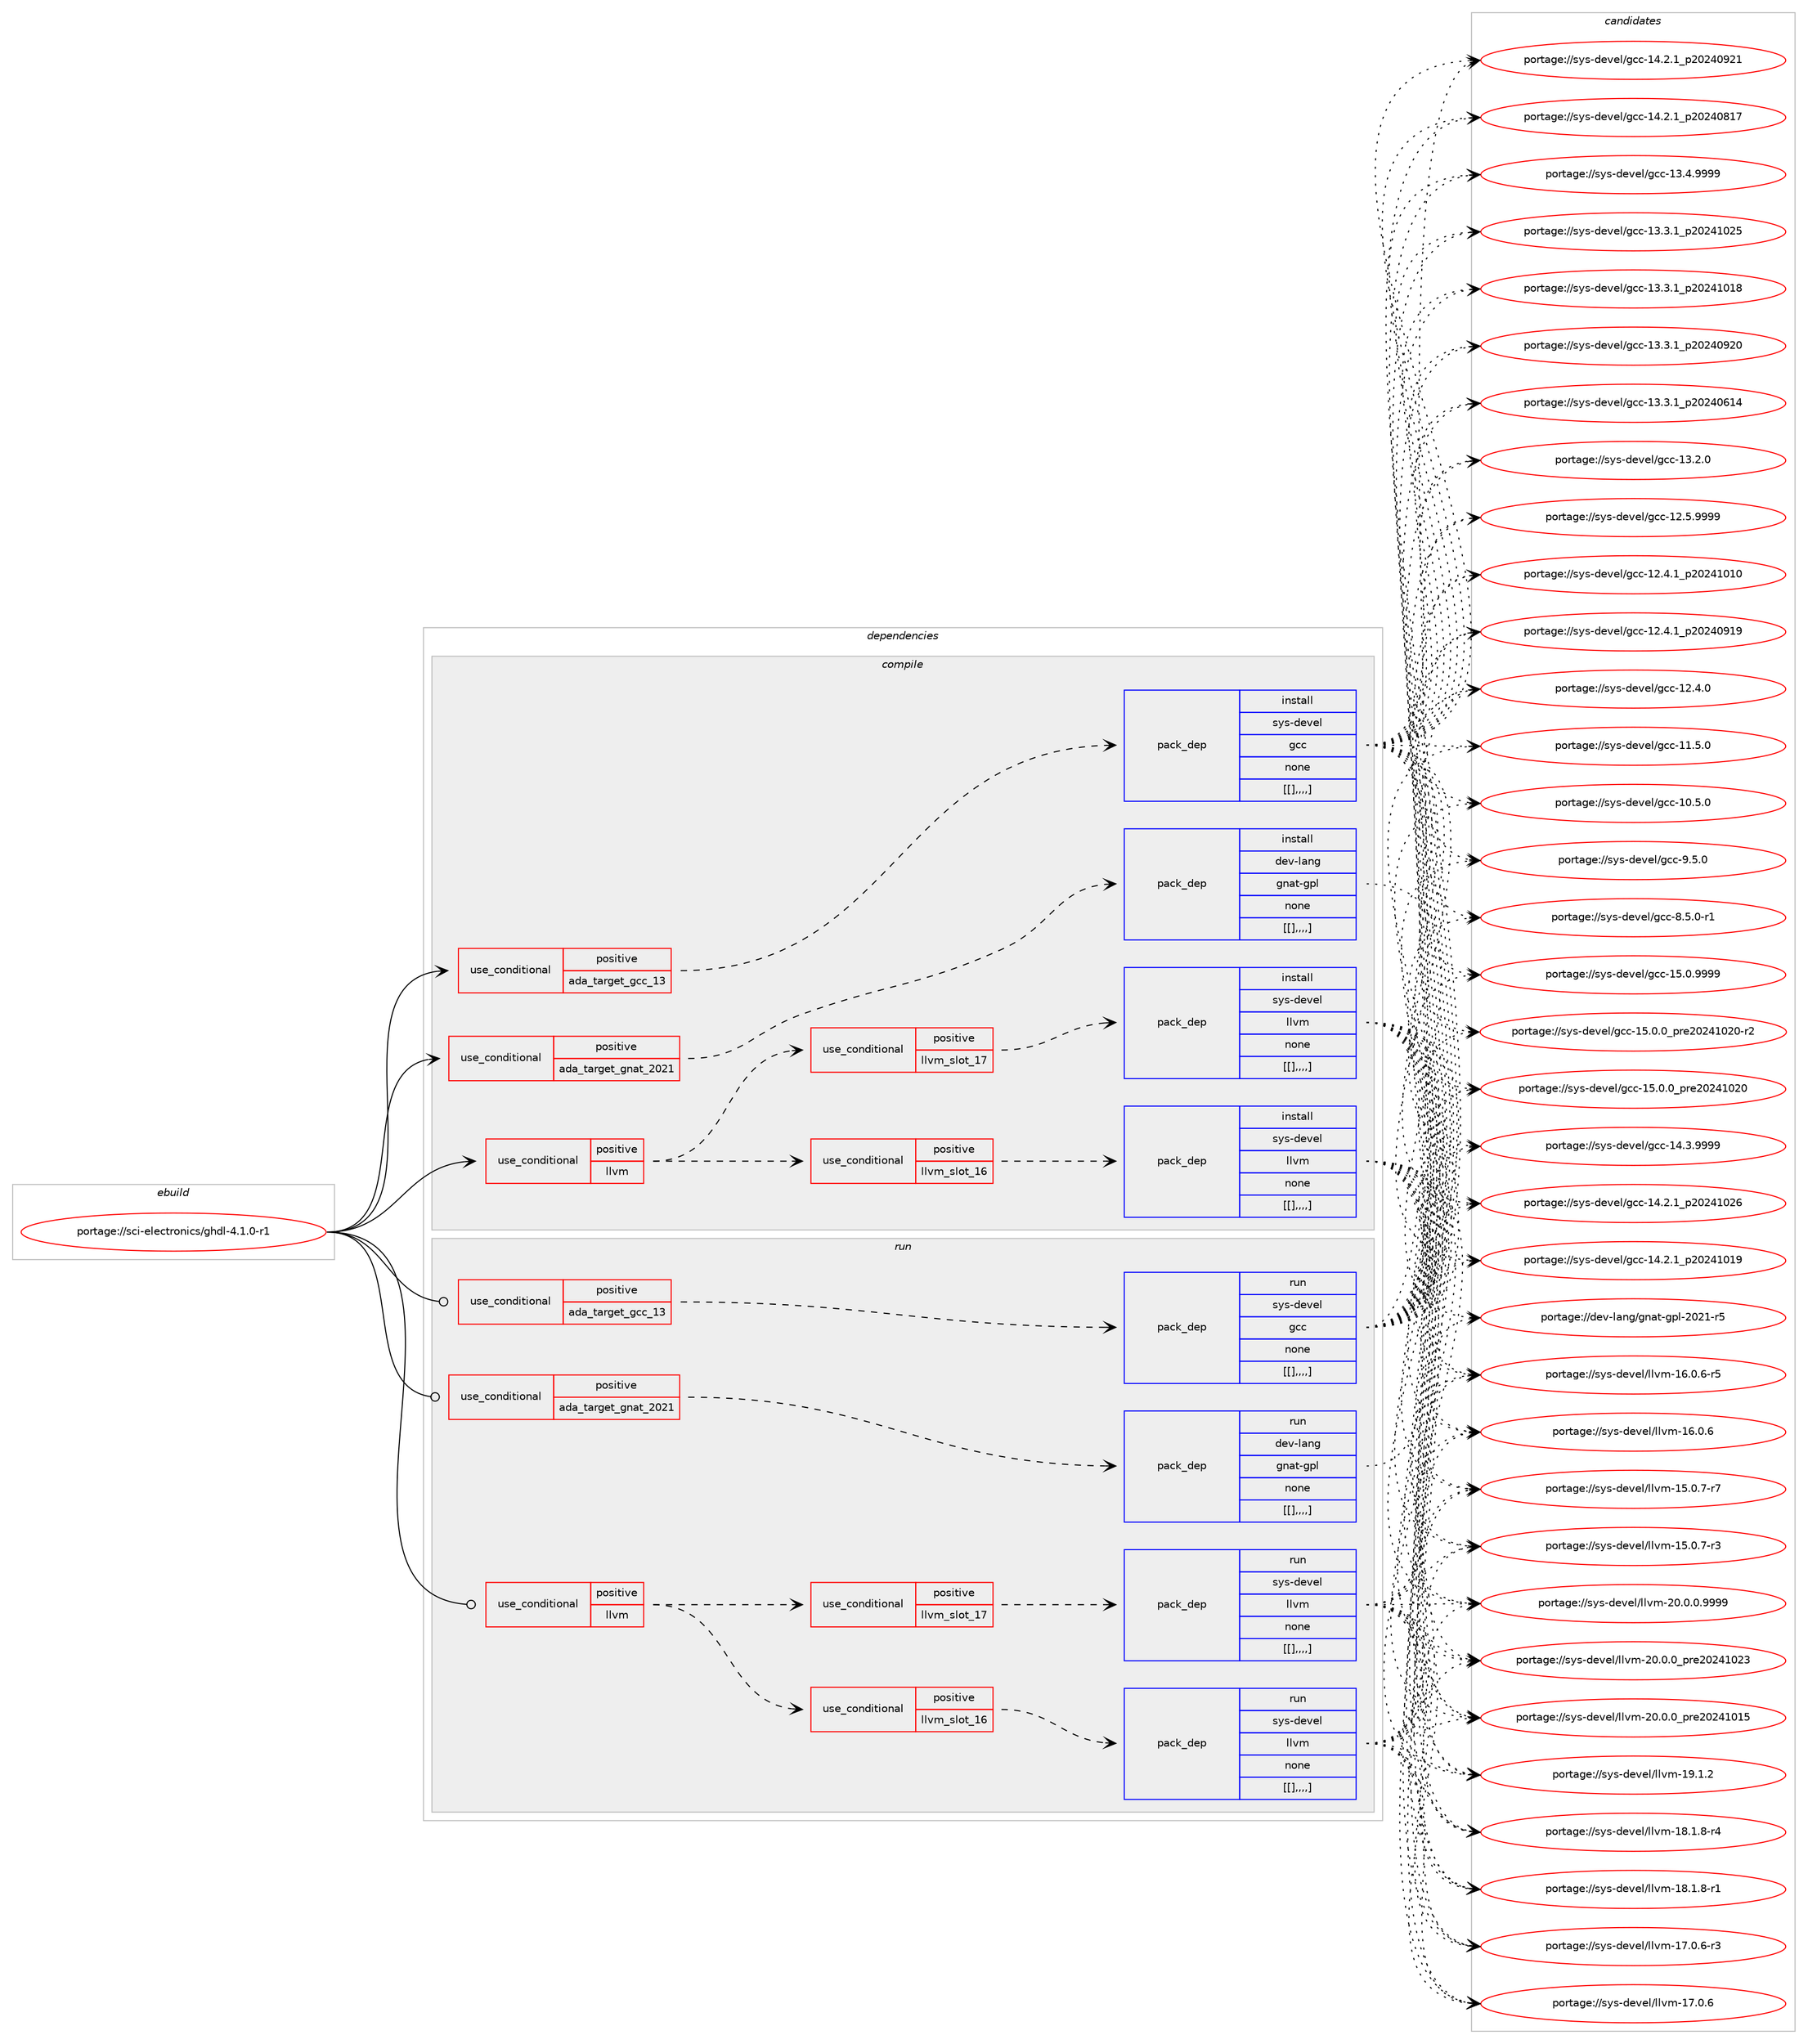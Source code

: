 digraph prolog {

# *************
# Graph options
# *************

newrank=true;
concentrate=true;
compound=true;
graph [rankdir=LR,fontname=Helvetica,fontsize=10,ranksep=1.5];#, ranksep=2.5, nodesep=0.2];
edge  [arrowhead=vee];
node  [fontname=Helvetica,fontsize=10];

# **********
# The ebuild
# **********

subgraph cluster_leftcol {
color=gray;
label=<<i>ebuild</i>>;
id [label="portage://sci-electronics/ghdl-4.1.0-r1", color=red, width=4, href="../sci-electronics/ghdl-4.1.0-r1.svg"];
}

# ****************
# The dependencies
# ****************

subgraph cluster_midcol {
color=gray;
label=<<i>dependencies</i>>;
subgraph cluster_compile {
fillcolor="#eeeeee";
style=filled;
label=<<i>compile</i>>;
subgraph cond110753 {
dependency417434 [label=<<TABLE BORDER="0" CELLBORDER="1" CELLSPACING="0" CELLPADDING="4"><TR><TD ROWSPAN="3" CELLPADDING="10">use_conditional</TD></TR><TR><TD>positive</TD></TR><TR><TD>ada_target_gcc_13</TD></TR></TABLE>>, shape=none, color=red];
subgraph pack303581 {
dependency417437 [label=<<TABLE BORDER="0" CELLBORDER="1" CELLSPACING="0" CELLPADDING="4" WIDTH="220"><TR><TD ROWSPAN="6" CELLPADDING="30">pack_dep</TD></TR><TR><TD WIDTH="110">install</TD></TR><TR><TD>sys-devel</TD></TR><TR><TD>gcc</TD></TR><TR><TD>none</TD></TR><TR><TD>[[],,,,]</TD></TR></TABLE>>, shape=none, color=blue];
}
dependency417434:e -> dependency417437:w [weight=20,style="dashed",arrowhead="vee"];
}
id:e -> dependency417434:w [weight=20,style="solid",arrowhead="vee"];
subgraph cond110758 {
dependency417479 [label=<<TABLE BORDER="0" CELLBORDER="1" CELLSPACING="0" CELLPADDING="4"><TR><TD ROWSPAN="3" CELLPADDING="10">use_conditional</TD></TR><TR><TD>positive</TD></TR><TR><TD>ada_target_gnat_2021</TD></TR></TABLE>>, shape=none, color=red];
subgraph pack303635 {
dependency417527 [label=<<TABLE BORDER="0" CELLBORDER="1" CELLSPACING="0" CELLPADDING="4" WIDTH="220"><TR><TD ROWSPAN="6" CELLPADDING="30">pack_dep</TD></TR><TR><TD WIDTH="110">install</TD></TR><TR><TD>dev-lang</TD></TR><TR><TD>gnat-gpl</TD></TR><TR><TD>none</TD></TR><TR><TD>[[],,,,]</TD></TR></TABLE>>, shape=none, color=blue];
}
dependency417479:e -> dependency417527:w [weight=20,style="dashed",arrowhead="vee"];
}
id:e -> dependency417479:w [weight=20,style="solid",arrowhead="vee"];
subgraph cond110770 {
dependency417582 [label=<<TABLE BORDER="0" CELLBORDER="1" CELLSPACING="0" CELLPADDING="4"><TR><TD ROWSPAN="3" CELLPADDING="10">use_conditional</TD></TR><TR><TD>positive</TD></TR><TR><TD>llvm</TD></TR></TABLE>>, shape=none, color=red];
subgraph cond110781 {
dependency417635 [label=<<TABLE BORDER="0" CELLBORDER="1" CELLSPACING="0" CELLPADDING="4"><TR><TD ROWSPAN="3" CELLPADDING="10">use_conditional</TD></TR><TR><TD>positive</TD></TR><TR><TD>llvm_slot_16</TD></TR></TABLE>>, shape=none, color=red];
subgraph pack303750 {
dependency417637 [label=<<TABLE BORDER="0" CELLBORDER="1" CELLSPACING="0" CELLPADDING="4" WIDTH="220"><TR><TD ROWSPAN="6" CELLPADDING="30">pack_dep</TD></TR><TR><TD WIDTH="110">install</TD></TR><TR><TD>sys-devel</TD></TR><TR><TD>llvm</TD></TR><TR><TD>none</TD></TR><TR><TD>[[],,,,]</TD></TR></TABLE>>, shape=none, color=blue];
}
dependency417635:e -> dependency417637:w [weight=20,style="dashed",arrowhead="vee"];
}
dependency417582:e -> dependency417635:w [weight=20,style="dashed",arrowhead="vee"];
subgraph cond110792 {
dependency417660 [label=<<TABLE BORDER="0" CELLBORDER="1" CELLSPACING="0" CELLPADDING="4"><TR><TD ROWSPAN="3" CELLPADDING="10">use_conditional</TD></TR><TR><TD>positive</TD></TR><TR><TD>llvm_slot_17</TD></TR></TABLE>>, shape=none, color=red];
subgraph pack303772 {
dependency417678 [label=<<TABLE BORDER="0" CELLBORDER="1" CELLSPACING="0" CELLPADDING="4" WIDTH="220"><TR><TD ROWSPAN="6" CELLPADDING="30">pack_dep</TD></TR><TR><TD WIDTH="110">install</TD></TR><TR><TD>sys-devel</TD></TR><TR><TD>llvm</TD></TR><TR><TD>none</TD></TR><TR><TD>[[],,,,]</TD></TR></TABLE>>, shape=none, color=blue];
}
dependency417660:e -> dependency417678:w [weight=20,style="dashed",arrowhead="vee"];
}
dependency417582:e -> dependency417660:w [weight=20,style="dashed",arrowhead="vee"];
}
id:e -> dependency417582:w [weight=20,style="solid",arrowhead="vee"];
}
subgraph cluster_compileandrun {
fillcolor="#eeeeee";
style=filled;
label=<<i>compile and run</i>>;
}
subgraph cluster_run {
fillcolor="#eeeeee";
style=filled;
label=<<i>run</i>>;
subgraph cond110803 {
dependency417738 [label=<<TABLE BORDER="0" CELLBORDER="1" CELLSPACING="0" CELLPADDING="4"><TR><TD ROWSPAN="3" CELLPADDING="10">use_conditional</TD></TR><TR><TD>positive</TD></TR><TR><TD>ada_target_gcc_13</TD></TR></TABLE>>, shape=none, color=red];
subgraph pack303843 {
dependency417778 [label=<<TABLE BORDER="0" CELLBORDER="1" CELLSPACING="0" CELLPADDING="4" WIDTH="220"><TR><TD ROWSPAN="6" CELLPADDING="30">pack_dep</TD></TR><TR><TD WIDTH="110">run</TD></TR><TR><TD>sys-devel</TD></TR><TR><TD>gcc</TD></TR><TR><TD>none</TD></TR><TR><TD>[[],,,,]</TD></TR></TABLE>>, shape=none, color=blue];
}
dependency417738:e -> dependency417778:w [weight=20,style="dashed",arrowhead="vee"];
}
id:e -> dependency417738:w [weight=20,style="solid",arrowhead="odot"];
subgraph cond110834 {
dependency417856 [label=<<TABLE BORDER="0" CELLBORDER="1" CELLSPACING="0" CELLPADDING="4"><TR><TD ROWSPAN="3" CELLPADDING="10">use_conditional</TD></TR><TR><TD>positive</TD></TR><TR><TD>ada_target_gnat_2021</TD></TR></TABLE>>, shape=none, color=red];
subgraph pack303931 {
dependency417892 [label=<<TABLE BORDER="0" CELLBORDER="1" CELLSPACING="0" CELLPADDING="4" WIDTH="220"><TR><TD ROWSPAN="6" CELLPADDING="30">pack_dep</TD></TR><TR><TD WIDTH="110">run</TD></TR><TR><TD>dev-lang</TD></TR><TR><TD>gnat-gpl</TD></TR><TR><TD>none</TD></TR><TR><TD>[[],,,,]</TD></TR></TABLE>>, shape=none, color=blue];
}
dependency417856:e -> dependency417892:w [weight=20,style="dashed",arrowhead="vee"];
}
id:e -> dependency417856:w [weight=20,style="solid",arrowhead="odot"];
subgraph cond110848 {
dependency417897 [label=<<TABLE BORDER="0" CELLBORDER="1" CELLSPACING="0" CELLPADDING="4"><TR><TD ROWSPAN="3" CELLPADDING="10">use_conditional</TD></TR><TR><TD>positive</TD></TR><TR><TD>llvm</TD></TR></TABLE>>, shape=none, color=red];
subgraph cond110850 {
dependency417916 [label=<<TABLE BORDER="0" CELLBORDER="1" CELLSPACING="0" CELLPADDING="4"><TR><TD ROWSPAN="3" CELLPADDING="10">use_conditional</TD></TR><TR><TD>positive</TD></TR><TR><TD>llvm_slot_16</TD></TR></TABLE>>, shape=none, color=red];
subgraph pack303967 {
dependency417939 [label=<<TABLE BORDER="0" CELLBORDER="1" CELLSPACING="0" CELLPADDING="4" WIDTH="220"><TR><TD ROWSPAN="6" CELLPADDING="30">pack_dep</TD></TR><TR><TD WIDTH="110">run</TD></TR><TR><TD>sys-devel</TD></TR><TR><TD>llvm</TD></TR><TR><TD>none</TD></TR><TR><TD>[[],,,,]</TD></TR></TABLE>>, shape=none, color=blue];
}
dependency417916:e -> dependency417939:w [weight=20,style="dashed",arrowhead="vee"];
}
dependency417897:e -> dependency417916:w [weight=20,style="dashed",arrowhead="vee"];
subgraph cond110856 {
dependency417943 [label=<<TABLE BORDER="0" CELLBORDER="1" CELLSPACING="0" CELLPADDING="4"><TR><TD ROWSPAN="3" CELLPADDING="10">use_conditional</TD></TR><TR><TD>positive</TD></TR><TR><TD>llvm_slot_17</TD></TR></TABLE>>, shape=none, color=red];
subgraph pack303998 {
dependency417961 [label=<<TABLE BORDER="0" CELLBORDER="1" CELLSPACING="0" CELLPADDING="4" WIDTH="220"><TR><TD ROWSPAN="6" CELLPADDING="30">pack_dep</TD></TR><TR><TD WIDTH="110">run</TD></TR><TR><TD>sys-devel</TD></TR><TR><TD>llvm</TD></TR><TR><TD>none</TD></TR><TR><TD>[[],,,,]</TD></TR></TABLE>>, shape=none, color=blue];
}
dependency417943:e -> dependency417961:w [weight=20,style="dashed",arrowhead="vee"];
}
dependency417897:e -> dependency417943:w [weight=20,style="dashed",arrowhead="vee"];
}
id:e -> dependency417897:w [weight=20,style="solid",arrowhead="odot"];
}
}

# **************
# The candidates
# **************

subgraph cluster_choices {
rank=same;
color=gray;
label=<<i>candidates</i>>;

subgraph choice303551 {
color=black;
nodesep=1;
choice1151211154510010111810110847103999945495346484657575757 [label="portage://sys-devel/gcc-15.0.9999", color=red, width=4,href="../sys-devel/gcc-15.0.9999.svg"];
choice11512111545100101118101108471039999454953464846489511211410150485052494850484511450 [label="portage://sys-devel/gcc-15.0.0_pre20241020-r2", color=red, width=4,href="../sys-devel/gcc-15.0.0_pre20241020-r2.svg"];
choice1151211154510010111810110847103999945495346484648951121141015048505249485048 [label="portage://sys-devel/gcc-15.0.0_pre20241020", color=red, width=4,href="../sys-devel/gcc-15.0.0_pre20241020.svg"];
choice1151211154510010111810110847103999945495246514657575757 [label="portage://sys-devel/gcc-14.3.9999", color=red, width=4,href="../sys-devel/gcc-14.3.9999.svg"];
choice1151211154510010111810110847103999945495246504649951125048505249485054 [label="portage://sys-devel/gcc-14.2.1_p20241026", color=red, width=4,href="../sys-devel/gcc-14.2.1_p20241026.svg"];
choice1151211154510010111810110847103999945495246504649951125048505249484957 [label="portage://sys-devel/gcc-14.2.1_p20241019", color=red, width=4,href="../sys-devel/gcc-14.2.1_p20241019.svg"];
choice1151211154510010111810110847103999945495246504649951125048505248575049 [label="portage://sys-devel/gcc-14.2.1_p20240921", color=red, width=4,href="../sys-devel/gcc-14.2.1_p20240921.svg"];
choice1151211154510010111810110847103999945495246504649951125048505248564955 [label="portage://sys-devel/gcc-14.2.1_p20240817", color=red, width=4,href="../sys-devel/gcc-14.2.1_p20240817.svg"];
choice1151211154510010111810110847103999945495146524657575757 [label="portage://sys-devel/gcc-13.4.9999", color=red, width=4,href="../sys-devel/gcc-13.4.9999.svg"];
choice1151211154510010111810110847103999945495146514649951125048505249485053 [label="portage://sys-devel/gcc-13.3.1_p20241025", color=red, width=4,href="../sys-devel/gcc-13.3.1_p20241025.svg"];
choice1151211154510010111810110847103999945495146514649951125048505249484956 [label="portage://sys-devel/gcc-13.3.1_p20241018", color=red, width=4,href="../sys-devel/gcc-13.3.1_p20241018.svg"];
choice1151211154510010111810110847103999945495146514649951125048505248575048 [label="portage://sys-devel/gcc-13.3.1_p20240920", color=red, width=4,href="../sys-devel/gcc-13.3.1_p20240920.svg"];
choice1151211154510010111810110847103999945495146514649951125048505248544952 [label="portage://sys-devel/gcc-13.3.1_p20240614", color=red, width=4,href="../sys-devel/gcc-13.3.1_p20240614.svg"];
choice1151211154510010111810110847103999945495146504648 [label="portage://sys-devel/gcc-13.2.0", color=red, width=4,href="../sys-devel/gcc-13.2.0.svg"];
choice1151211154510010111810110847103999945495046534657575757 [label="portage://sys-devel/gcc-12.5.9999", color=red, width=4,href="../sys-devel/gcc-12.5.9999.svg"];
choice1151211154510010111810110847103999945495046524649951125048505249484948 [label="portage://sys-devel/gcc-12.4.1_p20241010", color=red, width=4,href="../sys-devel/gcc-12.4.1_p20241010.svg"];
choice1151211154510010111810110847103999945495046524649951125048505248574957 [label="portage://sys-devel/gcc-12.4.1_p20240919", color=red, width=4,href="../sys-devel/gcc-12.4.1_p20240919.svg"];
choice1151211154510010111810110847103999945495046524648 [label="portage://sys-devel/gcc-12.4.0", color=red, width=4,href="../sys-devel/gcc-12.4.0.svg"];
choice1151211154510010111810110847103999945494946534648 [label="portage://sys-devel/gcc-11.5.0", color=red, width=4,href="../sys-devel/gcc-11.5.0.svg"];
choice1151211154510010111810110847103999945494846534648 [label="portage://sys-devel/gcc-10.5.0", color=red, width=4,href="../sys-devel/gcc-10.5.0.svg"];
choice11512111545100101118101108471039999455746534648 [label="portage://sys-devel/gcc-9.5.0", color=red, width=4,href="../sys-devel/gcc-9.5.0.svg"];
choice115121115451001011181011084710399994556465346484511449 [label="portage://sys-devel/gcc-8.5.0-r1", color=red, width=4,href="../sys-devel/gcc-8.5.0-r1.svg"];
dependency417437:e -> choice1151211154510010111810110847103999945495346484657575757:w [style=dotted,weight="100"];
dependency417437:e -> choice11512111545100101118101108471039999454953464846489511211410150485052494850484511450:w [style=dotted,weight="100"];
dependency417437:e -> choice1151211154510010111810110847103999945495346484648951121141015048505249485048:w [style=dotted,weight="100"];
dependency417437:e -> choice1151211154510010111810110847103999945495246514657575757:w [style=dotted,weight="100"];
dependency417437:e -> choice1151211154510010111810110847103999945495246504649951125048505249485054:w [style=dotted,weight="100"];
dependency417437:e -> choice1151211154510010111810110847103999945495246504649951125048505249484957:w [style=dotted,weight="100"];
dependency417437:e -> choice1151211154510010111810110847103999945495246504649951125048505248575049:w [style=dotted,weight="100"];
dependency417437:e -> choice1151211154510010111810110847103999945495246504649951125048505248564955:w [style=dotted,weight="100"];
dependency417437:e -> choice1151211154510010111810110847103999945495146524657575757:w [style=dotted,weight="100"];
dependency417437:e -> choice1151211154510010111810110847103999945495146514649951125048505249485053:w [style=dotted,weight="100"];
dependency417437:e -> choice1151211154510010111810110847103999945495146514649951125048505249484956:w [style=dotted,weight="100"];
dependency417437:e -> choice1151211154510010111810110847103999945495146514649951125048505248575048:w [style=dotted,weight="100"];
dependency417437:e -> choice1151211154510010111810110847103999945495146514649951125048505248544952:w [style=dotted,weight="100"];
dependency417437:e -> choice1151211154510010111810110847103999945495146504648:w [style=dotted,weight="100"];
dependency417437:e -> choice1151211154510010111810110847103999945495046534657575757:w [style=dotted,weight="100"];
dependency417437:e -> choice1151211154510010111810110847103999945495046524649951125048505249484948:w [style=dotted,weight="100"];
dependency417437:e -> choice1151211154510010111810110847103999945495046524649951125048505248574957:w [style=dotted,weight="100"];
dependency417437:e -> choice1151211154510010111810110847103999945495046524648:w [style=dotted,weight="100"];
dependency417437:e -> choice1151211154510010111810110847103999945494946534648:w [style=dotted,weight="100"];
dependency417437:e -> choice1151211154510010111810110847103999945494846534648:w [style=dotted,weight="100"];
dependency417437:e -> choice11512111545100101118101108471039999455746534648:w [style=dotted,weight="100"];
dependency417437:e -> choice115121115451001011181011084710399994556465346484511449:w [style=dotted,weight="100"];
}
subgraph choice303569 {
color=black;
nodesep=1;
choice100101118451089711010347103110971164510311210845504850494511453 [label="portage://dev-lang/gnat-gpl-2021-r5", color=red, width=4,href="../dev-lang/gnat-gpl-2021-r5.svg"];
dependency417527:e -> choice100101118451089711010347103110971164510311210845504850494511453:w [style=dotted,weight="100"];
}
subgraph choice303570 {
color=black;
nodesep=1;
choice1151211154510010111810110847108108118109455048464846484657575757 [label="portage://sys-devel/llvm-20.0.0.9999", color=red, width=4,href="../sys-devel/llvm-20.0.0.9999.svg"];
choice115121115451001011181011084710810811810945504846484648951121141015048505249485051 [label="portage://sys-devel/llvm-20.0.0_pre20241023", color=red, width=4,href="../sys-devel/llvm-20.0.0_pre20241023.svg"];
choice115121115451001011181011084710810811810945504846484648951121141015048505249484953 [label="portage://sys-devel/llvm-20.0.0_pre20241015", color=red, width=4,href="../sys-devel/llvm-20.0.0_pre20241015.svg"];
choice115121115451001011181011084710810811810945495746494650 [label="portage://sys-devel/llvm-19.1.2", color=red, width=4,href="../sys-devel/llvm-19.1.2.svg"];
choice1151211154510010111810110847108108118109454956464946564511452 [label="portage://sys-devel/llvm-18.1.8-r4", color=red, width=4,href="../sys-devel/llvm-18.1.8-r4.svg"];
choice1151211154510010111810110847108108118109454956464946564511449 [label="portage://sys-devel/llvm-18.1.8-r1", color=red, width=4,href="../sys-devel/llvm-18.1.8-r1.svg"];
choice1151211154510010111810110847108108118109454955464846544511451 [label="portage://sys-devel/llvm-17.0.6-r3", color=red, width=4,href="../sys-devel/llvm-17.0.6-r3.svg"];
choice115121115451001011181011084710810811810945495546484654 [label="portage://sys-devel/llvm-17.0.6", color=red, width=4,href="../sys-devel/llvm-17.0.6.svg"];
choice1151211154510010111810110847108108118109454954464846544511453 [label="portage://sys-devel/llvm-16.0.6-r5", color=red, width=4,href="../sys-devel/llvm-16.0.6-r5.svg"];
choice115121115451001011181011084710810811810945495446484654 [label="portage://sys-devel/llvm-16.0.6", color=red, width=4,href="../sys-devel/llvm-16.0.6.svg"];
choice1151211154510010111810110847108108118109454953464846554511455 [label="portage://sys-devel/llvm-15.0.7-r7", color=red, width=4,href="../sys-devel/llvm-15.0.7-r7.svg"];
choice1151211154510010111810110847108108118109454953464846554511451 [label="portage://sys-devel/llvm-15.0.7-r3", color=red, width=4,href="../sys-devel/llvm-15.0.7-r3.svg"];
dependency417637:e -> choice1151211154510010111810110847108108118109455048464846484657575757:w [style=dotted,weight="100"];
dependency417637:e -> choice115121115451001011181011084710810811810945504846484648951121141015048505249485051:w [style=dotted,weight="100"];
dependency417637:e -> choice115121115451001011181011084710810811810945504846484648951121141015048505249484953:w [style=dotted,weight="100"];
dependency417637:e -> choice115121115451001011181011084710810811810945495746494650:w [style=dotted,weight="100"];
dependency417637:e -> choice1151211154510010111810110847108108118109454956464946564511452:w [style=dotted,weight="100"];
dependency417637:e -> choice1151211154510010111810110847108108118109454956464946564511449:w [style=dotted,weight="100"];
dependency417637:e -> choice1151211154510010111810110847108108118109454955464846544511451:w [style=dotted,weight="100"];
dependency417637:e -> choice115121115451001011181011084710810811810945495546484654:w [style=dotted,weight="100"];
dependency417637:e -> choice1151211154510010111810110847108108118109454954464846544511453:w [style=dotted,weight="100"];
dependency417637:e -> choice115121115451001011181011084710810811810945495446484654:w [style=dotted,weight="100"];
dependency417637:e -> choice1151211154510010111810110847108108118109454953464846554511455:w [style=dotted,weight="100"];
dependency417637:e -> choice1151211154510010111810110847108108118109454953464846554511451:w [style=dotted,weight="100"];
}
subgraph choice303585 {
color=black;
nodesep=1;
choice1151211154510010111810110847108108118109455048464846484657575757 [label="portage://sys-devel/llvm-20.0.0.9999", color=red, width=4,href="../sys-devel/llvm-20.0.0.9999.svg"];
choice115121115451001011181011084710810811810945504846484648951121141015048505249485051 [label="portage://sys-devel/llvm-20.0.0_pre20241023", color=red, width=4,href="../sys-devel/llvm-20.0.0_pre20241023.svg"];
choice115121115451001011181011084710810811810945504846484648951121141015048505249484953 [label="portage://sys-devel/llvm-20.0.0_pre20241015", color=red, width=4,href="../sys-devel/llvm-20.0.0_pre20241015.svg"];
choice115121115451001011181011084710810811810945495746494650 [label="portage://sys-devel/llvm-19.1.2", color=red, width=4,href="../sys-devel/llvm-19.1.2.svg"];
choice1151211154510010111810110847108108118109454956464946564511452 [label="portage://sys-devel/llvm-18.1.8-r4", color=red, width=4,href="../sys-devel/llvm-18.1.8-r4.svg"];
choice1151211154510010111810110847108108118109454956464946564511449 [label="portage://sys-devel/llvm-18.1.8-r1", color=red, width=4,href="../sys-devel/llvm-18.1.8-r1.svg"];
choice1151211154510010111810110847108108118109454955464846544511451 [label="portage://sys-devel/llvm-17.0.6-r3", color=red, width=4,href="../sys-devel/llvm-17.0.6-r3.svg"];
choice115121115451001011181011084710810811810945495546484654 [label="portage://sys-devel/llvm-17.0.6", color=red, width=4,href="../sys-devel/llvm-17.0.6.svg"];
choice1151211154510010111810110847108108118109454954464846544511453 [label="portage://sys-devel/llvm-16.0.6-r5", color=red, width=4,href="../sys-devel/llvm-16.0.6-r5.svg"];
choice115121115451001011181011084710810811810945495446484654 [label="portage://sys-devel/llvm-16.0.6", color=red, width=4,href="../sys-devel/llvm-16.0.6.svg"];
choice1151211154510010111810110847108108118109454953464846554511455 [label="portage://sys-devel/llvm-15.0.7-r7", color=red, width=4,href="../sys-devel/llvm-15.0.7-r7.svg"];
choice1151211154510010111810110847108108118109454953464846554511451 [label="portage://sys-devel/llvm-15.0.7-r3", color=red, width=4,href="../sys-devel/llvm-15.0.7-r3.svg"];
dependency417678:e -> choice1151211154510010111810110847108108118109455048464846484657575757:w [style=dotted,weight="100"];
dependency417678:e -> choice115121115451001011181011084710810811810945504846484648951121141015048505249485051:w [style=dotted,weight="100"];
dependency417678:e -> choice115121115451001011181011084710810811810945504846484648951121141015048505249484953:w [style=dotted,weight="100"];
dependency417678:e -> choice115121115451001011181011084710810811810945495746494650:w [style=dotted,weight="100"];
dependency417678:e -> choice1151211154510010111810110847108108118109454956464946564511452:w [style=dotted,weight="100"];
dependency417678:e -> choice1151211154510010111810110847108108118109454956464946564511449:w [style=dotted,weight="100"];
dependency417678:e -> choice1151211154510010111810110847108108118109454955464846544511451:w [style=dotted,weight="100"];
dependency417678:e -> choice115121115451001011181011084710810811810945495546484654:w [style=dotted,weight="100"];
dependency417678:e -> choice1151211154510010111810110847108108118109454954464846544511453:w [style=dotted,weight="100"];
dependency417678:e -> choice115121115451001011181011084710810811810945495446484654:w [style=dotted,weight="100"];
dependency417678:e -> choice1151211154510010111810110847108108118109454953464846554511455:w [style=dotted,weight="100"];
dependency417678:e -> choice1151211154510010111810110847108108118109454953464846554511451:w [style=dotted,weight="100"];
}
subgraph choice303597 {
color=black;
nodesep=1;
choice1151211154510010111810110847103999945495346484657575757 [label="portage://sys-devel/gcc-15.0.9999", color=red, width=4,href="../sys-devel/gcc-15.0.9999.svg"];
choice11512111545100101118101108471039999454953464846489511211410150485052494850484511450 [label="portage://sys-devel/gcc-15.0.0_pre20241020-r2", color=red, width=4,href="../sys-devel/gcc-15.0.0_pre20241020-r2.svg"];
choice1151211154510010111810110847103999945495346484648951121141015048505249485048 [label="portage://sys-devel/gcc-15.0.0_pre20241020", color=red, width=4,href="../sys-devel/gcc-15.0.0_pre20241020.svg"];
choice1151211154510010111810110847103999945495246514657575757 [label="portage://sys-devel/gcc-14.3.9999", color=red, width=4,href="../sys-devel/gcc-14.3.9999.svg"];
choice1151211154510010111810110847103999945495246504649951125048505249485054 [label="portage://sys-devel/gcc-14.2.1_p20241026", color=red, width=4,href="../sys-devel/gcc-14.2.1_p20241026.svg"];
choice1151211154510010111810110847103999945495246504649951125048505249484957 [label="portage://sys-devel/gcc-14.2.1_p20241019", color=red, width=4,href="../sys-devel/gcc-14.2.1_p20241019.svg"];
choice1151211154510010111810110847103999945495246504649951125048505248575049 [label="portage://sys-devel/gcc-14.2.1_p20240921", color=red, width=4,href="../sys-devel/gcc-14.2.1_p20240921.svg"];
choice1151211154510010111810110847103999945495246504649951125048505248564955 [label="portage://sys-devel/gcc-14.2.1_p20240817", color=red, width=4,href="../sys-devel/gcc-14.2.1_p20240817.svg"];
choice1151211154510010111810110847103999945495146524657575757 [label="portage://sys-devel/gcc-13.4.9999", color=red, width=4,href="../sys-devel/gcc-13.4.9999.svg"];
choice1151211154510010111810110847103999945495146514649951125048505249485053 [label="portage://sys-devel/gcc-13.3.1_p20241025", color=red, width=4,href="../sys-devel/gcc-13.3.1_p20241025.svg"];
choice1151211154510010111810110847103999945495146514649951125048505249484956 [label="portage://sys-devel/gcc-13.3.1_p20241018", color=red, width=4,href="../sys-devel/gcc-13.3.1_p20241018.svg"];
choice1151211154510010111810110847103999945495146514649951125048505248575048 [label="portage://sys-devel/gcc-13.3.1_p20240920", color=red, width=4,href="../sys-devel/gcc-13.3.1_p20240920.svg"];
choice1151211154510010111810110847103999945495146514649951125048505248544952 [label="portage://sys-devel/gcc-13.3.1_p20240614", color=red, width=4,href="../sys-devel/gcc-13.3.1_p20240614.svg"];
choice1151211154510010111810110847103999945495146504648 [label="portage://sys-devel/gcc-13.2.0", color=red, width=4,href="../sys-devel/gcc-13.2.0.svg"];
choice1151211154510010111810110847103999945495046534657575757 [label="portage://sys-devel/gcc-12.5.9999", color=red, width=4,href="../sys-devel/gcc-12.5.9999.svg"];
choice1151211154510010111810110847103999945495046524649951125048505249484948 [label="portage://sys-devel/gcc-12.4.1_p20241010", color=red, width=4,href="../sys-devel/gcc-12.4.1_p20241010.svg"];
choice1151211154510010111810110847103999945495046524649951125048505248574957 [label="portage://sys-devel/gcc-12.4.1_p20240919", color=red, width=4,href="../sys-devel/gcc-12.4.1_p20240919.svg"];
choice1151211154510010111810110847103999945495046524648 [label="portage://sys-devel/gcc-12.4.0", color=red, width=4,href="../sys-devel/gcc-12.4.0.svg"];
choice1151211154510010111810110847103999945494946534648 [label="portage://sys-devel/gcc-11.5.0", color=red, width=4,href="../sys-devel/gcc-11.5.0.svg"];
choice1151211154510010111810110847103999945494846534648 [label="portage://sys-devel/gcc-10.5.0", color=red, width=4,href="../sys-devel/gcc-10.5.0.svg"];
choice11512111545100101118101108471039999455746534648 [label="portage://sys-devel/gcc-9.5.0", color=red, width=4,href="../sys-devel/gcc-9.5.0.svg"];
choice115121115451001011181011084710399994556465346484511449 [label="portage://sys-devel/gcc-8.5.0-r1", color=red, width=4,href="../sys-devel/gcc-8.5.0-r1.svg"];
dependency417778:e -> choice1151211154510010111810110847103999945495346484657575757:w [style=dotted,weight="100"];
dependency417778:e -> choice11512111545100101118101108471039999454953464846489511211410150485052494850484511450:w [style=dotted,weight="100"];
dependency417778:e -> choice1151211154510010111810110847103999945495346484648951121141015048505249485048:w [style=dotted,weight="100"];
dependency417778:e -> choice1151211154510010111810110847103999945495246514657575757:w [style=dotted,weight="100"];
dependency417778:e -> choice1151211154510010111810110847103999945495246504649951125048505249485054:w [style=dotted,weight="100"];
dependency417778:e -> choice1151211154510010111810110847103999945495246504649951125048505249484957:w [style=dotted,weight="100"];
dependency417778:e -> choice1151211154510010111810110847103999945495246504649951125048505248575049:w [style=dotted,weight="100"];
dependency417778:e -> choice1151211154510010111810110847103999945495246504649951125048505248564955:w [style=dotted,weight="100"];
dependency417778:e -> choice1151211154510010111810110847103999945495146524657575757:w [style=dotted,weight="100"];
dependency417778:e -> choice1151211154510010111810110847103999945495146514649951125048505249485053:w [style=dotted,weight="100"];
dependency417778:e -> choice1151211154510010111810110847103999945495146514649951125048505249484956:w [style=dotted,weight="100"];
dependency417778:e -> choice1151211154510010111810110847103999945495146514649951125048505248575048:w [style=dotted,weight="100"];
dependency417778:e -> choice1151211154510010111810110847103999945495146514649951125048505248544952:w [style=dotted,weight="100"];
dependency417778:e -> choice1151211154510010111810110847103999945495146504648:w [style=dotted,weight="100"];
dependency417778:e -> choice1151211154510010111810110847103999945495046534657575757:w [style=dotted,weight="100"];
dependency417778:e -> choice1151211154510010111810110847103999945495046524649951125048505249484948:w [style=dotted,weight="100"];
dependency417778:e -> choice1151211154510010111810110847103999945495046524649951125048505248574957:w [style=dotted,weight="100"];
dependency417778:e -> choice1151211154510010111810110847103999945495046524648:w [style=dotted,weight="100"];
dependency417778:e -> choice1151211154510010111810110847103999945494946534648:w [style=dotted,weight="100"];
dependency417778:e -> choice1151211154510010111810110847103999945494846534648:w [style=dotted,weight="100"];
dependency417778:e -> choice11512111545100101118101108471039999455746534648:w [style=dotted,weight="100"];
dependency417778:e -> choice115121115451001011181011084710399994556465346484511449:w [style=dotted,weight="100"];
}
subgraph choice303614 {
color=black;
nodesep=1;
choice100101118451089711010347103110971164510311210845504850494511453 [label="portage://dev-lang/gnat-gpl-2021-r5", color=red, width=4,href="../dev-lang/gnat-gpl-2021-r5.svg"];
dependency417892:e -> choice100101118451089711010347103110971164510311210845504850494511453:w [style=dotted,weight="100"];
}
subgraph choice303616 {
color=black;
nodesep=1;
choice1151211154510010111810110847108108118109455048464846484657575757 [label="portage://sys-devel/llvm-20.0.0.9999", color=red, width=4,href="../sys-devel/llvm-20.0.0.9999.svg"];
choice115121115451001011181011084710810811810945504846484648951121141015048505249485051 [label="portage://sys-devel/llvm-20.0.0_pre20241023", color=red, width=4,href="../sys-devel/llvm-20.0.0_pre20241023.svg"];
choice115121115451001011181011084710810811810945504846484648951121141015048505249484953 [label="portage://sys-devel/llvm-20.0.0_pre20241015", color=red, width=4,href="../sys-devel/llvm-20.0.0_pre20241015.svg"];
choice115121115451001011181011084710810811810945495746494650 [label="portage://sys-devel/llvm-19.1.2", color=red, width=4,href="../sys-devel/llvm-19.1.2.svg"];
choice1151211154510010111810110847108108118109454956464946564511452 [label="portage://sys-devel/llvm-18.1.8-r4", color=red, width=4,href="../sys-devel/llvm-18.1.8-r4.svg"];
choice1151211154510010111810110847108108118109454956464946564511449 [label="portage://sys-devel/llvm-18.1.8-r1", color=red, width=4,href="../sys-devel/llvm-18.1.8-r1.svg"];
choice1151211154510010111810110847108108118109454955464846544511451 [label="portage://sys-devel/llvm-17.0.6-r3", color=red, width=4,href="../sys-devel/llvm-17.0.6-r3.svg"];
choice115121115451001011181011084710810811810945495546484654 [label="portage://sys-devel/llvm-17.0.6", color=red, width=4,href="../sys-devel/llvm-17.0.6.svg"];
choice1151211154510010111810110847108108118109454954464846544511453 [label="portage://sys-devel/llvm-16.0.6-r5", color=red, width=4,href="../sys-devel/llvm-16.0.6-r5.svg"];
choice115121115451001011181011084710810811810945495446484654 [label="portage://sys-devel/llvm-16.0.6", color=red, width=4,href="../sys-devel/llvm-16.0.6.svg"];
choice1151211154510010111810110847108108118109454953464846554511455 [label="portage://sys-devel/llvm-15.0.7-r7", color=red, width=4,href="../sys-devel/llvm-15.0.7-r7.svg"];
choice1151211154510010111810110847108108118109454953464846554511451 [label="portage://sys-devel/llvm-15.0.7-r3", color=red, width=4,href="../sys-devel/llvm-15.0.7-r3.svg"];
dependency417939:e -> choice1151211154510010111810110847108108118109455048464846484657575757:w [style=dotted,weight="100"];
dependency417939:e -> choice115121115451001011181011084710810811810945504846484648951121141015048505249485051:w [style=dotted,weight="100"];
dependency417939:e -> choice115121115451001011181011084710810811810945504846484648951121141015048505249484953:w [style=dotted,weight="100"];
dependency417939:e -> choice115121115451001011181011084710810811810945495746494650:w [style=dotted,weight="100"];
dependency417939:e -> choice1151211154510010111810110847108108118109454956464946564511452:w [style=dotted,weight="100"];
dependency417939:e -> choice1151211154510010111810110847108108118109454956464946564511449:w [style=dotted,weight="100"];
dependency417939:e -> choice1151211154510010111810110847108108118109454955464846544511451:w [style=dotted,weight="100"];
dependency417939:e -> choice115121115451001011181011084710810811810945495546484654:w [style=dotted,weight="100"];
dependency417939:e -> choice1151211154510010111810110847108108118109454954464846544511453:w [style=dotted,weight="100"];
dependency417939:e -> choice115121115451001011181011084710810811810945495446484654:w [style=dotted,weight="100"];
dependency417939:e -> choice1151211154510010111810110847108108118109454953464846554511455:w [style=dotted,weight="100"];
dependency417939:e -> choice1151211154510010111810110847108108118109454953464846554511451:w [style=dotted,weight="100"];
}
subgraph choice303640 {
color=black;
nodesep=1;
choice1151211154510010111810110847108108118109455048464846484657575757 [label="portage://sys-devel/llvm-20.0.0.9999", color=red, width=4,href="../sys-devel/llvm-20.0.0.9999.svg"];
choice115121115451001011181011084710810811810945504846484648951121141015048505249485051 [label="portage://sys-devel/llvm-20.0.0_pre20241023", color=red, width=4,href="../sys-devel/llvm-20.0.0_pre20241023.svg"];
choice115121115451001011181011084710810811810945504846484648951121141015048505249484953 [label="portage://sys-devel/llvm-20.0.0_pre20241015", color=red, width=4,href="../sys-devel/llvm-20.0.0_pre20241015.svg"];
choice115121115451001011181011084710810811810945495746494650 [label="portage://sys-devel/llvm-19.1.2", color=red, width=4,href="../sys-devel/llvm-19.1.2.svg"];
choice1151211154510010111810110847108108118109454956464946564511452 [label="portage://sys-devel/llvm-18.1.8-r4", color=red, width=4,href="../sys-devel/llvm-18.1.8-r4.svg"];
choice1151211154510010111810110847108108118109454956464946564511449 [label="portage://sys-devel/llvm-18.1.8-r1", color=red, width=4,href="../sys-devel/llvm-18.1.8-r1.svg"];
choice1151211154510010111810110847108108118109454955464846544511451 [label="portage://sys-devel/llvm-17.0.6-r3", color=red, width=4,href="../sys-devel/llvm-17.0.6-r3.svg"];
choice115121115451001011181011084710810811810945495546484654 [label="portage://sys-devel/llvm-17.0.6", color=red, width=4,href="../sys-devel/llvm-17.0.6.svg"];
choice1151211154510010111810110847108108118109454954464846544511453 [label="portage://sys-devel/llvm-16.0.6-r5", color=red, width=4,href="../sys-devel/llvm-16.0.6-r5.svg"];
choice115121115451001011181011084710810811810945495446484654 [label="portage://sys-devel/llvm-16.0.6", color=red, width=4,href="../sys-devel/llvm-16.0.6.svg"];
choice1151211154510010111810110847108108118109454953464846554511455 [label="portage://sys-devel/llvm-15.0.7-r7", color=red, width=4,href="../sys-devel/llvm-15.0.7-r7.svg"];
choice1151211154510010111810110847108108118109454953464846554511451 [label="portage://sys-devel/llvm-15.0.7-r3", color=red, width=4,href="../sys-devel/llvm-15.0.7-r3.svg"];
dependency417961:e -> choice1151211154510010111810110847108108118109455048464846484657575757:w [style=dotted,weight="100"];
dependency417961:e -> choice115121115451001011181011084710810811810945504846484648951121141015048505249485051:w [style=dotted,weight="100"];
dependency417961:e -> choice115121115451001011181011084710810811810945504846484648951121141015048505249484953:w [style=dotted,weight="100"];
dependency417961:e -> choice115121115451001011181011084710810811810945495746494650:w [style=dotted,weight="100"];
dependency417961:e -> choice1151211154510010111810110847108108118109454956464946564511452:w [style=dotted,weight="100"];
dependency417961:e -> choice1151211154510010111810110847108108118109454956464946564511449:w [style=dotted,weight="100"];
dependency417961:e -> choice1151211154510010111810110847108108118109454955464846544511451:w [style=dotted,weight="100"];
dependency417961:e -> choice115121115451001011181011084710810811810945495546484654:w [style=dotted,weight="100"];
dependency417961:e -> choice1151211154510010111810110847108108118109454954464846544511453:w [style=dotted,weight="100"];
dependency417961:e -> choice115121115451001011181011084710810811810945495446484654:w [style=dotted,weight="100"];
dependency417961:e -> choice1151211154510010111810110847108108118109454953464846554511455:w [style=dotted,weight="100"];
dependency417961:e -> choice1151211154510010111810110847108108118109454953464846554511451:w [style=dotted,weight="100"];
}
}

}
